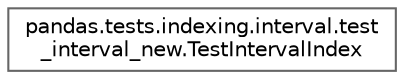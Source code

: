 digraph "Graphical Class Hierarchy"
{
 // LATEX_PDF_SIZE
  bgcolor="transparent";
  edge [fontname=Helvetica,fontsize=10,labelfontname=Helvetica,labelfontsize=10];
  node [fontname=Helvetica,fontsize=10,shape=box,height=0.2,width=0.4];
  rankdir="LR";
  Node0 [id="Node000000",label="pandas.tests.indexing.interval.test\l_interval_new.TestIntervalIndex",height=0.2,width=0.4,color="grey40", fillcolor="white", style="filled",URL="$da/d19/classpandas_1_1tests_1_1indexing_1_1interval_1_1test__interval__new_1_1TestIntervalIndex.html",tooltip=" "];
}
